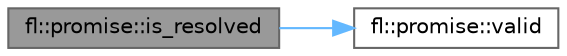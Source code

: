digraph "fl::promise::is_resolved"
{
 // INTERACTIVE_SVG=YES
 // LATEX_PDF_SIZE
  bgcolor="transparent";
  edge [fontname=Helvetica,fontsize=10,labelfontname=Helvetica,labelfontsize=10];
  node [fontname=Helvetica,fontsize=10,shape=box,height=0.2,width=0.4];
  rankdir="LR";
  Node1 [id="Node000001",label="fl::promise::is_resolved",height=0.2,width=0.4,color="gray40", fillcolor="grey60", style="filled", fontcolor="black",tooltip="Check if promise is resolved (completed successfully)"];
  Node1 -> Node2 [id="edge1_Node000001_Node000002",color="steelblue1",style="solid",tooltip=" "];
  Node2 [id="Node000002",label="fl::promise::valid",height=0.2,width=0.4,color="grey40", fillcolor="white", style="filled",URL="$d1/d21/classfl_1_1promise_a912aa98a2d3d942da9a902f518d57a1a.html#a912aa98a2d3d942da9a902f518d57a1a",tooltip="Check if promise is valid."];
}
